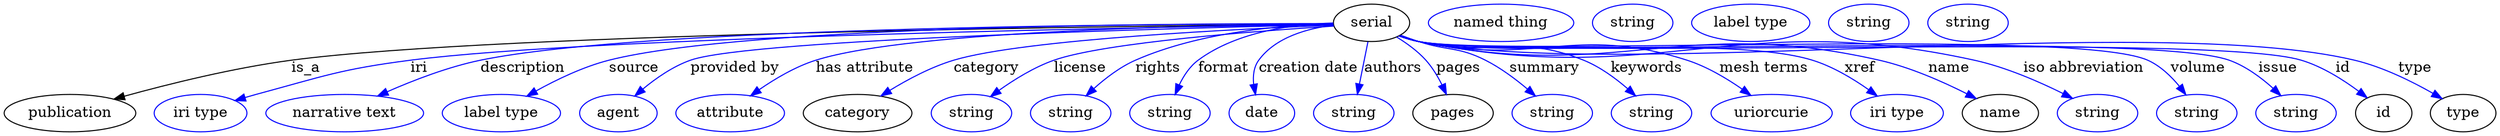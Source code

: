 digraph {
	graph [bb="0,0,2382.2,123"];
	node [label="\N"];
	serial	 [height=0.5,
		label=serial,
		pos="1308,105",
		width=1.011];
	publication	 [height=0.5,
		pos="63.044,18",
		width=1.7512];
	serial -> publication	 [label=is_a,
		lp="289.04,61.5",
		pos="e,106.4,31.208 1271.4,104.69 1111.4,103.18 473.58,95.595 275.04,69 220.16,61.648 158.78,46.048 116.25,34.025"];
	iri	 [color=blue,
		height=0.5,
		label="iri type",
		pos="188.04,18",
		width=1.2277];
	serial -> iri	 [color=blue,
		label=iri,
		lp="395.04,61.5",
		pos="e,221.59,29.747 1271.4,104.47 1122.6,102.19 562.54,92.197 387.04,69 321.52,60.339 305.69,53.805 242.04,36 238.51,35.01 234.86,33.928 \
231.2,32.801",
		style=solid];
	description	 [color=blue,
		height=0.5,
		label="narrative text",
		pos="326.04,18",
		width=2.0943];
	serial -> description	 [color=blue,
		label=description,
		lp="495.04,61.5",
		pos="e,358.24,34.359 1271.6,104.19 1119,100.68 534.67,86.24 454.04,69 424.1,62.597 392.1,49.846 367.58,38.696",
		style=solid];
	source	 [color=blue,
		height=0.5,
		label="label type",
		pos="476.04,18",
		width=1.5707];
	serial -> source	 [color=blue,
		label=source,
		lp="601.54,61.5",
		pos="e,501.01,34.345 1271.3,104.09 1132.6,100.52 644.38,86.797 577.04,69 553.38,62.745 528.82,50.496 509.85,39.57",
		style=solid];
	"provided by"	 [color=blue,
		height=0.5,
		label=agent,
		pos="588.04,18",
		width=1.0291];
	serial -> "provided by"	 [color=blue,
		label="provided by",
		lp="698.54,61.5",
		pos="e,603.97,34.319 1271.3,104.21 1142.1,101.28 713.83,90.05 656.04,69 639.55,62.992 623.71,51.557 611.46,41.035",
		style=solid];
	"has attribute"	 [color=blue,
		height=0.5,
		label=attribute,
		pos="695.04,18",
		width=1.4443];
	serial -> "has attribute"	 [color=blue,
		label="has attribute",
		lp="822.04,61.5",
		pos="e,714.97,34.74 1271.6,103.58 1159,99.067 821.91,84.4 775.04,69 756.34,62.853 737.66,51.327 723.06,40.785",
		style=solid];
	category	 [height=0.5,
		pos="817.04,18",
		width=1.4443];
	serial -> category	 [color=blue,
		label=category,
		lp="938.04,61.5",
		pos="e,839.2,34.324 1271.6,103.73 1185.9,100.43 973.72,90.294 906.04,69 885.4,62.506 864.31,50.688 847.84,40.063",
		style=solid];
	license	 [color=blue,
		height=0.5,
		label=string,
		pos="925.04,18",
		width=1.0652];
	serial -> license	 [color=blue,
		label=license,
		lp="1029.5,61.5",
		pos="e,944.16,33.928 1271.7,102.76 1202.1,98.132 1052.5,86.462 1004,69 985.43,62.297 966.73,50.509 952.2,39.953",
		style=solid];
	rights	 [color=blue,
		height=0.5,
		label=string,
		pos="1020,18",
		width=1.0652];
	serial -> rights	 [color=blue,
		label=rights,
		lp="1104.5,61.5",
		pos="e,1035.5,34.49 1272.1,101.53 1217.4,95.872 1116.2,83.786 1083,69 1068.4,62.449 1054.2,51.586 1043.1,41.565",
		style=solid];
	format	 [color=blue,
		height=0.5,
		label=string,
		pos="1115,18",
		width=1.0652];
	serial -> format	 [color=blue,
		label=format,
		lp="1166.5,61.5",
		pos="e,1120.3,36.182 1272.3,100.82 1229.8,95.242 1162.2,84.278 1142,69 1134.2,63.044 1128.4,54.131 1124.2,45.414",
		style=solid];
	"creation date"	 [color=blue,
		height=0.5,
		label=date,
		pos="1203,18",
		width=0.86659];
	serial -> "creation date"	 [color=blue,
		label="creation date",
		lp="1247,61.5",
		pos="e,1196.3,35.618 1274.2,98.332 1245.7,91.938 1208,81.436 1199,69 1194.2,62.32 1193.4,53.78 1194.4,45.606",
		style=solid];
	authors	 [color=blue,
		height=0.5,
		label=string,
		pos="1291,18",
		width=1.0652];
	serial -> authors	 [color=blue,
		label=authors,
		lp="1328.5,61.5",
		pos="e,1294.6,36.003 1304.5,86.974 1302.2,75.192 1299.2,59.561 1296.5,46.158",
		style=solid];
	pages	 [height=0.5,
		pos="1386,18",
		width=1.0652];
	serial -> pages	 [color=blue,
		label=pages,
		lp="1391.5,61.5",
		pos="e,1379.5,35.833 1332.5,91.6 1342,85.586 1352.3,77.845 1360,69 1366.2,62.009 1371.3,53.327 1375.3,45.12",
		style=solid];
	summary	 [color=blue,
		height=0.5,
		label=string,
		pos="1481,18",
		width=1.0652];
	serial -> summary	 [color=blue,
		label=summary,
		lp="1473.5,61.5",
		pos="e,1464.4,34.338 1336,93.301 1341.6,91.098 1347.5,88.894 1353,87 1381,77.5 1390.7,82.474 1417,69 1431.3,61.701 1445.4,50.95 1456.7,\
41.198",
		style=solid];
	keywords	 [color=blue,
		height=0.5,
		label=string,
		pos="1576,18",
		width=1.0652];
	serial -> keywords	 [color=blue,
		label=keywords,
		lp="1572,61.5",
		pos="e,1560.3,34.487 1335.3,92.766 1341,90.553 1347.2,88.481 1353,87 1421.6,69.722 1445.7,95.829 1511,69 1526.5,62.674 1541.3,51.585 \
1552.9,41.359",
		style=solid];
	"mesh terms"	 [color=blue,
		height=0.5,
		label=uriorcurie,
		pos="1690,18",
		width=1.6068];
	serial -> "mesh terms"	 [color=blue,
		label="mesh terms",
		lp="1684.5,61.5",
		pos="e,1670.1,34.976 1334.7,92.75 1340.7,90.48 1347,88.39 1353,87 1465.1,61.346 1502,105.32 1611,69 1629.3,62.935 1647.4,51.68 1661.7,\
41.284",
		style=solid];
	xref	 [color=blue,
		height=0.5,
		label="iri type",
		pos="1810,18",
		width=1.2277];
	serial -> xref	 [color=blue,
		label=xref,
		lp="1776.5,61.5",
		pos="e,1791.1,34.372 1334.7,92.648 1340.6,90.385 1347,88.323 1353,87 1435.2,69.137 1651,94.687 1731,69 1749.9,62.956 1768.6,51.202 1783.1,\
40.5",
		style=solid];
	name	 [height=0.5,
		pos="1909,18",
		width=1.011];
	serial -> name	 [color=blue,
		label=name,
		lp="1858,61.5",
		pos="e,1885.1,31.963 1334.7,92.616 1340.6,90.355 1347,88.302 1353,87 1545.3,45.899 1603.6,113.95 1795,69 1823.7,62.277 1854,48.363 1876.1,\
36.764",
		style=solid];
	"iso abbreviation"	 [color=blue,
		height=0.5,
		label=string,
		pos="2002,18",
		width=1.0652];
	serial -> "iso abbreviation"	 [color=blue,
		label="iso abbreviation",
		lp="1984.5,61.5",
		pos="e,1977.2,31.771 1334.7,92.585 1340.6,90.326 1347,88.281 1353,87 1583.3,38.591 1652.4,119.87 1882,69 1912.3,62.289 1944.6,48.137 \
1968,36.44",
		style=solid];
	volume	 [color=blue,
		height=0.5,
		label=string,
		pos="2097,18",
		width=1.0652];
	serial -> volume	 [color=blue,
		label=volume,
		lp="2094,61.5",
		pos="e,2085.4,35.159 1334.7,92.548 1340.6,90.291 1346.9,88.257 1353,87 1428.5,71.453 1975.3,99.398 2046,69 2058.9,63.463 2070.3,53.003 \
2079,42.99",
		style=solid];
	issue	 [color=blue,
		height=0.5,
		label=string,
		pos="2192,18",
		width=1.0652];
	serial -> issue	 [color=blue,
		label=issue,
		lp="2169.5,61.5",
		pos="e,2176.2,34.5 1334.7,92.536 1340.6,90.28 1346.9,88.249 1353,87 1437,69.814 2043.1,97.044 2124,69 2140.6,63.255 2156.5,51.839 2168.7,\
41.262",
		style=solid];
	id	 [height=0.5,
		pos="2275,18",
		width=0.75];
	serial -> id	 [color=blue,
		label=id,
		lp="2231,61.5",
		pos="e,2258.2,32.095 1334.7,92.527 1340.6,90.271 1346.9,88.243 1353,87 1444.4,68.386 2102.6,95.325 2192,69 2213.3,62.755 2234.5,49.581 \
2250.1,38.187",
		style=solid];
	type	 [height=0.5,
		pos="2351,18",
		width=0.86659];
	serial -> type	 [color=blue,
		label=type,
		lp="2299,61.5",
		pos="e,2329.5,31.406 1334.7,92.522 1340.6,90.266 1346.9,88.239 1353,87 1546.7,47.671 2049.6,113.84 2242,69 2270,62.474 2299.4,48.224 \
2320.6,36.441",
		style=solid];
	"named thing_category"	 [color=blue,
		height=0.5,
		label="named thing",
		pos="1432,105",
		width=1.9318];
	publication_pages	 [color=blue,
		height=0.5,
		label=string,
		pos="1558,105",
		width=1.0652];
	publication_name	 [color=blue,
		height=0.5,
		label="label type",
		pos="1671,105",
		width=1.5707];
	serial_id	 [color=blue,
		height=0.5,
		label=string,
		pos="1784,105",
		width=1.0652];
	serial_type	 [color=blue,
		height=0.5,
		label=string,
		pos="1879,105",
		width=1.0652];
}
